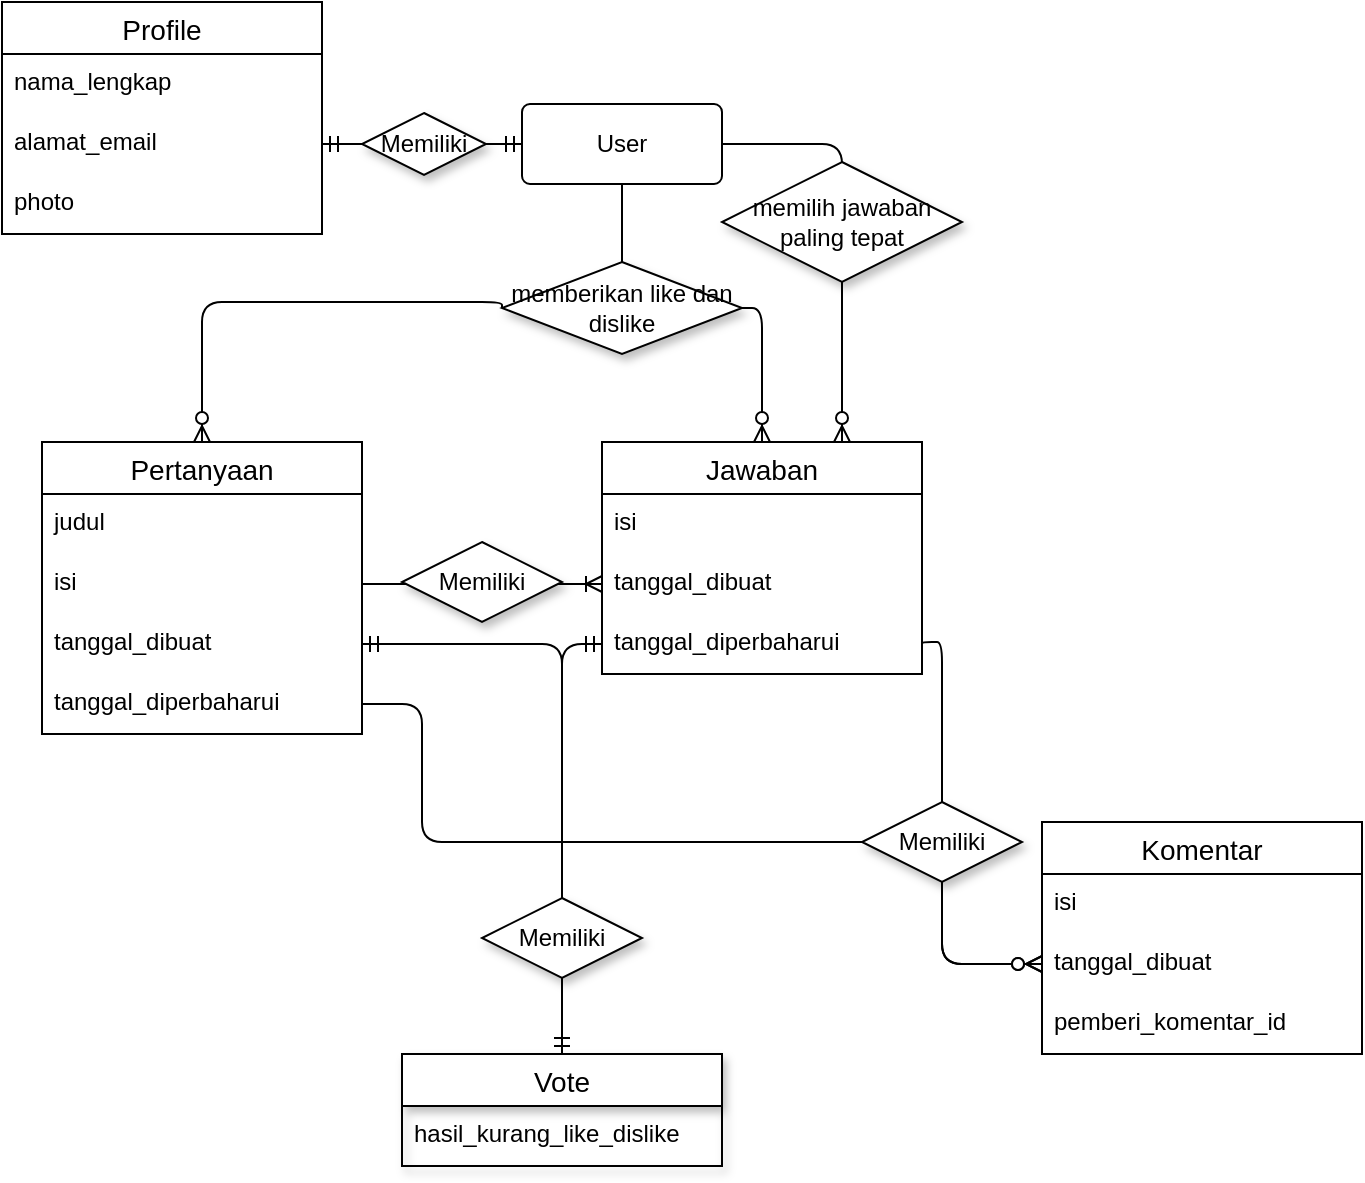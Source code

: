 <mxfile version="13.5.9" type="github">
  <diagram id="R2lEEEUBdFMjLlhIrx00" name="Page-1">
    <mxGraphModel dx="604" dy="674" grid="1" gridSize="10" guides="1" tooltips="1" connect="1" arrows="1" fold="1" page="1" pageScale="1" pageWidth="1100" pageHeight="850" math="0" shadow="0" extFonts="Permanent Marker^https://fonts.googleapis.com/css?family=Permanent+Marker">
      <root>
        <mxCell id="0" />
        <mxCell id="1" parent="0" />
        <mxCell id="hNDTII4GYqArJN-q6H18-36" value="" style="edgeStyle=orthogonalEdgeStyle;fontSize=12;html=1;endArrow=ERzeroToMany;endFill=1;entryX=0;entryY=0.5;entryDx=0;entryDy=0;exitX=1;exitY=0.5;exitDx=0;exitDy=0;" edge="1" parent="1" source="hNDTII4GYqArJN-q6H18-22" target="hNDTII4GYqArJN-q6H18-34">
          <mxGeometry width="100" height="100" relative="1" as="geometry">
            <mxPoint x="358.824" y="570" as="sourcePoint" />
            <mxPoint x="500" y="651" as="targetPoint" />
            <Array as="points">
              <mxPoint x="470" y="521" />
              <mxPoint x="470" y="590" />
              <mxPoint x="730" y="590" />
              <mxPoint x="730" y="651" />
            </Array>
          </mxGeometry>
        </mxCell>
        <mxCell id="hNDTII4GYqArJN-q6H18-37" value="" style="edgeStyle=entityRelationEdgeStyle;fontSize=12;html=1;endArrow=ERoneToMany;exitX=1;exitY=0.5;exitDx=0;exitDy=0;entryX=0;entryY=0.5;entryDx=0;entryDy=0;" edge="1" parent="1" source="hNDTII4GYqArJN-q6H18-7" target="hNDTII4GYqArJN-q6H18-26">
          <mxGeometry width="100" height="100" relative="1" as="geometry">
            <mxPoint x="560" y="660" as="sourcePoint" />
            <mxPoint x="660" y="560" as="targetPoint" />
          </mxGeometry>
        </mxCell>
        <mxCell id="hNDTII4GYqArJN-q6H18-38" value="" style="edgeStyle=orthogonalEdgeStyle;fontSize=12;html=1;endArrow=ERzeroToMany;endFill=1;entryX=0;entryY=0.5;entryDx=0;entryDy=0;exitX=1;exitY=0.5;exitDx=0;exitDy=0;" edge="1" parent="1" source="hNDTII4GYqArJN-q6H18-27" target="hNDTII4GYqArJN-q6H18-34">
          <mxGeometry width="100" height="100" relative="1" as="geometry">
            <mxPoint x="720" y="550" as="sourcePoint" />
            <mxPoint x="780" y="620" as="targetPoint" />
            <Array as="points">
              <mxPoint x="720" y="490" />
              <mxPoint x="730" y="490" />
              <mxPoint x="730" y="651" />
            </Array>
          </mxGeometry>
        </mxCell>
        <mxCell id="hNDTII4GYqArJN-q6H18-5" value="Pertanyaan" style="swimlane;fontStyle=0;childLayout=stackLayout;horizontal=1;startSize=26;horizontalStack=0;resizeParent=1;resizeParentMax=0;resizeLast=0;collapsible=1;marginBottom=0;align=center;fontSize=14;" vertex="1" parent="1">
          <mxGeometry x="280" y="390" width="160" height="146" as="geometry" />
        </mxCell>
        <mxCell id="hNDTII4GYqArJN-q6H18-6" value="judul" style="text;strokeColor=none;fillColor=none;spacingLeft=4;spacingRight=4;overflow=hidden;rotatable=0;points=[[0,0.5],[1,0.5]];portConstraint=eastwest;fontSize=12;" vertex="1" parent="hNDTII4GYqArJN-q6H18-5">
          <mxGeometry y="26" width="160" height="30" as="geometry" />
        </mxCell>
        <mxCell id="hNDTII4GYqArJN-q6H18-7" value="isi" style="text;strokeColor=none;fillColor=none;spacingLeft=4;spacingRight=4;overflow=hidden;rotatable=0;points=[[0,0.5],[1,0.5]];portConstraint=eastwest;fontSize=12;" vertex="1" parent="hNDTII4GYqArJN-q6H18-5">
          <mxGeometry y="56" width="160" height="30" as="geometry" />
        </mxCell>
        <mxCell id="hNDTII4GYqArJN-q6H18-8" value="tanggal_dibuat" style="text;strokeColor=none;fillColor=none;spacingLeft=4;spacingRight=4;overflow=hidden;rotatable=0;points=[[0,0.5],[1,0.5]];portConstraint=eastwest;fontSize=12;" vertex="1" parent="hNDTII4GYqArJN-q6H18-5">
          <mxGeometry y="86" width="160" height="30" as="geometry" />
        </mxCell>
        <mxCell id="hNDTII4GYqArJN-q6H18-22" value="tanggal_diperbaharui" style="text;strokeColor=none;fillColor=none;spacingLeft=4;spacingRight=4;overflow=hidden;rotatable=0;points=[[0,0.5],[1,0.5]];portConstraint=eastwest;fontSize=12;" vertex="1" parent="hNDTII4GYqArJN-q6H18-5">
          <mxGeometry y="116" width="160" height="30" as="geometry" />
        </mxCell>
        <mxCell id="hNDTII4GYqArJN-q6H18-23" value="Jawaban" style="swimlane;fontStyle=0;childLayout=stackLayout;horizontal=1;startSize=26;horizontalStack=0;resizeParent=1;resizeParentMax=0;resizeLast=0;collapsible=1;marginBottom=0;align=center;fontSize=14;" vertex="1" parent="1">
          <mxGeometry x="560" y="390" width="160" height="116" as="geometry" />
        </mxCell>
        <mxCell id="hNDTII4GYqArJN-q6H18-25" value="isi" style="text;strokeColor=none;fillColor=none;spacingLeft=4;spacingRight=4;overflow=hidden;rotatable=0;points=[[0,0.5],[1,0.5]];portConstraint=eastwest;fontSize=12;" vertex="1" parent="hNDTII4GYqArJN-q6H18-23">
          <mxGeometry y="26" width="160" height="30" as="geometry" />
        </mxCell>
        <mxCell id="hNDTII4GYqArJN-q6H18-26" value="tanggal_dibuat" style="text;strokeColor=none;fillColor=none;spacingLeft=4;spacingRight=4;overflow=hidden;rotatable=0;points=[[0,0.5],[1,0.5]];portConstraint=eastwest;fontSize=12;" vertex="1" parent="hNDTII4GYqArJN-q6H18-23">
          <mxGeometry y="56" width="160" height="30" as="geometry" />
        </mxCell>
        <mxCell id="hNDTII4GYqArJN-q6H18-27" value="tanggal_diperbaharui" style="text;strokeColor=none;fillColor=none;spacingLeft=4;spacingRight=4;overflow=hidden;rotatable=0;points=[[0,0.5],[1,0.5]];portConstraint=eastwest;fontSize=12;" vertex="1" parent="hNDTII4GYqArJN-q6H18-23">
          <mxGeometry y="86" width="160" height="30" as="geometry" />
        </mxCell>
        <mxCell id="hNDTII4GYqArJN-q6H18-32" value="Komentar" style="swimlane;fontStyle=0;childLayout=stackLayout;horizontal=1;startSize=26;horizontalStack=0;resizeParent=1;resizeParentMax=0;resizeLast=0;collapsible=1;marginBottom=0;align=center;fontSize=14;" vertex="1" parent="1">
          <mxGeometry x="780" y="580" width="160" height="116" as="geometry" />
        </mxCell>
        <mxCell id="hNDTII4GYqArJN-q6H18-33" value="isi" style="text;strokeColor=none;fillColor=none;spacingLeft=4;spacingRight=4;overflow=hidden;rotatable=0;points=[[0,0.5],[1,0.5]];portConstraint=eastwest;fontSize=12;" vertex="1" parent="hNDTII4GYqArJN-q6H18-32">
          <mxGeometry y="26" width="160" height="30" as="geometry" />
        </mxCell>
        <mxCell id="hNDTII4GYqArJN-q6H18-34" value="tanggal_dibuat" style="text;strokeColor=none;fillColor=none;spacingLeft=4;spacingRight=4;overflow=hidden;rotatable=0;points=[[0,0.5],[1,0.5]];portConstraint=eastwest;fontSize=12;" vertex="1" parent="hNDTII4GYqArJN-q6H18-32">
          <mxGeometry y="56" width="160" height="30" as="geometry" />
        </mxCell>
        <mxCell id="hNDTII4GYqArJN-q6H18-35" value="pemberi_komentar_id" style="text;strokeColor=none;fillColor=none;spacingLeft=4;spacingRight=4;overflow=hidden;rotatable=0;points=[[0,0.5],[1,0.5]];portConstraint=eastwest;fontSize=12;" vertex="1" parent="hNDTII4GYqArJN-q6H18-32">
          <mxGeometry y="86" width="160" height="30" as="geometry" />
        </mxCell>
        <mxCell id="hNDTII4GYqArJN-q6H18-40" value="User" style="rounded=1;arcSize=10;whiteSpace=wrap;html=1;align=center;" vertex="1" parent="1">
          <mxGeometry x="520" y="221" width="100" height="40" as="geometry" />
        </mxCell>
        <mxCell id="hNDTII4GYqArJN-q6H18-41" value="" style="edgeStyle=entityRelationEdgeStyle;fontSize=12;html=1;endArrow=ERmandOne;startArrow=ERmandOne;exitX=1;exitY=0.5;exitDx=0;exitDy=0;entryX=0;entryY=0.5;entryDx=0;entryDy=0;" edge="1" parent="1" source="hNDTII4GYqArJN-q6H18-3" target="hNDTII4GYqArJN-q6H18-40">
          <mxGeometry width="100" height="100" relative="1" as="geometry">
            <mxPoint x="530" y="550" as="sourcePoint" />
            <mxPoint x="630" y="450" as="targetPoint" />
          </mxGeometry>
        </mxCell>
        <mxCell id="hNDTII4GYqArJN-q6H18-1" value="Profile" style="swimlane;fontStyle=0;childLayout=stackLayout;horizontal=1;startSize=26;horizontalStack=0;resizeParent=1;resizeParentMax=0;resizeLast=0;collapsible=1;marginBottom=0;align=center;fontSize=14;" vertex="1" parent="1">
          <mxGeometry x="260" y="170" width="160" height="116" as="geometry" />
        </mxCell>
        <mxCell id="hNDTII4GYqArJN-q6H18-2" value="nama_lengkap" style="text;strokeColor=none;fillColor=none;spacingLeft=4;spacingRight=4;overflow=hidden;rotatable=0;points=[[0,0.5],[1,0.5]];portConstraint=eastwest;fontSize=12;" vertex="1" parent="hNDTII4GYqArJN-q6H18-1">
          <mxGeometry y="26" width="160" height="30" as="geometry" />
        </mxCell>
        <mxCell id="hNDTII4GYqArJN-q6H18-3" value="alamat_email" style="text;strokeColor=none;fillColor=none;spacingLeft=4;spacingRight=4;overflow=hidden;rotatable=0;points=[[0,0.5],[1,0.5]];portConstraint=eastwest;fontSize=12;" vertex="1" parent="hNDTII4GYqArJN-q6H18-1">
          <mxGeometry y="56" width="160" height="30" as="geometry" />
        </mxCell>
        <mxCell id="hNDTII4GYqArJN-q6H18-4" value="photo" style="text;strokeColor=none;fillColor=none;spacingLeft=4;spacingRight=4;overflow=hidden;rotatable=0;points=[[0,0.5],[1,0.5]];portConstraint=eastwest;fontSize=12;" vertex="1" parent="hNDTII4GYqArJN-q6H18-1">
          <mxGeometry y="86" width="160" height="30" as="geometry" />
        </mxCell>
        <mxCell id="hNDTII4GYqArJN-q6H18-42" value="" style="edgeStyle=elbowEdgeStyle;fontSize=12;html=1;endArrow=ERzeroToMany;endFill=1;exitX=0;exitY=0.5;exitDx=0;exitDy=0;entryX=0.5;entryY=0;entryDx=0;entryDy=0;elbow=vertical;" edge="1" parent="1" source="hNDTII4GYqArJN-q6H18-46" target="hNDTII4GYqArJN-q6H18-5">
          <mxGeometry width="100" height="100" relative="1" as="geometry">
            <mxPoint x="470" y="460" as="sourcePoint" />
            <mxPoint x="570" y="360" as="targetPoint" />
            <Array as="points">
              <mxPoint x="430" y="320" />
            </Array>
          </mxGeometry>
        </mxCell>
        <mxCell id="hNDTII4GYqArJN-q6H18-43" value="" style="edgeStyle=orthogonalEdgeStyle;fontSize=12;html=1;endArrow=ERzeroToMany;endFill=1;exitX=1;exitY=0.5;exitDx=0;exitDy=0;entryX=0.5;entryY=0;entryDx=0;entryDy=0;" edge="1" parent="1" source="hNDTII4GYqArJN-q6H18-46" target="hNDTII4GYqArJN-q6H18-23">
          <mxGeometry width="100" height="100" relative="1" as="geometry">
            <mxPoint x="570" y="520" as="sourcePoint" />
            <mxPoint x="670" y="420" as="targetPoint" />
          </mxGeometry>
        </mxCell>
        <mxCell id="hNDTII4GYqArJN-q6H18-44" value="Memiliki" style="shape=rhombus;perimeter=rhombusPerimeter;whiteSpace=wrap;html=1;align=center;shadow=1;" vertex="1" parent="1">
          <mxGeometry x="460" y="440" width="80" height="40" as="geometry" />
        </mxCell>
        <mxCell id="hNDTII4GYqArJN-q6H18-45" value="Memiliki" style="shape=rhombus;perimeter=rhombusPerimeter;whiteSpace=wrap;html=1;align=center;shadow=1;" vertex="1" parent="1">
          <mxGeometry x="690" y="570" width="80" height="40" as="geometry" />
        </mxCell>
        <mxCell id="hNDTII4GYqArJN-q6H18-46" value="memberikan like dan dislike" style="shape=rhombus;perimeter=rhombusPerimeter;whiteSpace=wrap;html=1;align=center;shadow=1;" vertex="1" parent="1">
          <mxGeometry x="510" y="300" width="120" height="46" as="geometry" />
        </mxCell>
        <mxCell id="hNDTII4GYqArJN-q6H18-47" value="" style="edgeStyle=orthogonalEdgeStyle;fontSize=12;html=1;endArrow=ERzeroToMany;endFill=1;exitX=1;exitY=0.5;exitDx=0;exitDy=0;entryX=0.75;entryY=0;entryDx=0;entryDy=0;" edge="1" parent="1" source="hNDTII4GYqArJN-q6H18-40" target="hNDTII4GYqArJN-q6H18-23">
          <mxGeometry width="100" height="100" relative="1" as="geometry">
            <mxPoint x="460" y="460" as="sourcePoint" />
            <mxPoint x="560" y="360" as="targetPoint" />
          </mxGeometry>
        </mxCell>
        <mxCell id="hNDTII4GYqArJN-q6H18-49" value="" style="endArrow=none;html=1;rounded=0;entryX=0.5;entryY=1;entryDx=0;entryDy=0;" edge="1" parent="1" source="hNDTII4GYqArJN-q6H18-46" target="hNDTII4GYqArJN-q6H18-40">
          <mxGeometry relative="1" as="geometry">
            <mxPoint x="570" y="140" as="sourcePoint" />
            <mxPoint x="570" y="140" as="targetPoint" />
          </mxGeometry>
        </mxCell>
        <mxCell id="hNDTII4GYqArJN-q6H18-51" value="memilih jawaban paling tepat" style="shape=rhombus;perimeter=rhombusPerimeter;whiteSpace=wrap;html=1;align=center;shadow=1;" vertex="1" parent="1">
          <mxGeometry x="620" y="250" width="120" height="60" as="geometry" />
        </mxCell>
        <mxCell id="hNDTII4GYqArJN-q6H18-56" value="" style="edgeStyle=orthogonalEdgeStyle;fontSize=12;html=1;endArrow=ERmandOne;startArrow=ERmandOne;exitX=1;exitY=0.5;exitDx=0;exitDy=0;entryX=0.5;entryY=0;entryDx=0;entryDy=0;" edge="1" parent="1" source="hNDTII4GYqArJN-q6H18-8" target="hNDTII4GYqArJN-q6H18-52">
          <mxGeometry width="100" height="100" relative="1" as="geometry">
            <mxPoint x="500" y="670" as="sourcePoint" />
            <mxPoint x="600" y="570" as="targetPoint" />
          </mxGeometry>
        </mxCell>
        <mxCell id="hNDTII4GYqArJN-q6H18-52" value="Vote" style="swimlane;fontStyle=0;childLayout=stackLayout;horizontal=1;startSize=26;horizontalStack=0;resizeParent=1;resizeParentMax=0;resizeLast=0;collapsible=1;marginBottom=0;align=center;fontSize=14;shadow=1;" vertex="1" parent="1">
          <mxGeometry x="460" y="696" width="160" height="56" as="geometry" />
        </mxCell>
        <mxCell id="hNDTII4GYqArJN-q6H18-53" value="hasil_kurang_like_dislike" style="text;strokeColor=none;fillColor=none;spacingLeft=4;spacingRight=4;overflow=hidden;rotatable=0;points=[[0,0.5],[1,0.5]];portConstraint=eastwest;fontSize=12;" vertex="1" parent="hNDTII4GYqArJN-q6H18-52">
          <mxGeometry y="26" width="160" height="30" as="geometry" />
        </mxCell>
        <mxCell id="hNDTII4GYqArJN-q6H18-57" value="" style="edgeStyle=orthogonalEdgeStyle;fontSize=12;html=1;endArrow=ERmandOne;startArrow=ERmandOne;entryX=0;entryY=0.5;entryDx=0;entryDy=0;exitX=0.5;exitY=0;exitDx=0;exitDy=0;" edge="1" parent="1" source="hNDTII4GYqArJN-q6H18-52" target="hNDTII4GYqArJN-q6H18-27">
          <mxGeometry width="100" height="100" relative="1" as="geometry">
            <mxPoint x="500" y="670" as="sourcePoint" />
            <mxPoint x="600" y="570" as="targetPoint" />
          </mxGeometry>
        </mxCell>
        <mxCell id="hNDTII4GYqArJN-q6H18-58" value="Memiliki" style="shape=rhombus;perimeter=rhombusPerimeter;whiteSpace=wrap;html=1;align=center;shadow=1;" vertex="1" parent="1">
          <mxGeometry x="500" y="618" width="80" height="40" as="geometry" />
        </mxCell>
        <mxCell id="hNDTII4GYqArJN-q6H18-59" value="Memiliki" style="shape=rhombus;perimeter=rhombusPerimeter;whiteSpace=wrap;html=1;align=center;shadow=1;" vertex="1" parent="1">
          <mxGeometry x="440" y="225.5" width="62" height="31" as="geometry" />
        </mxCell>
      </root>
    </mxGraphModel>
  </diagram>
</mxfile>
